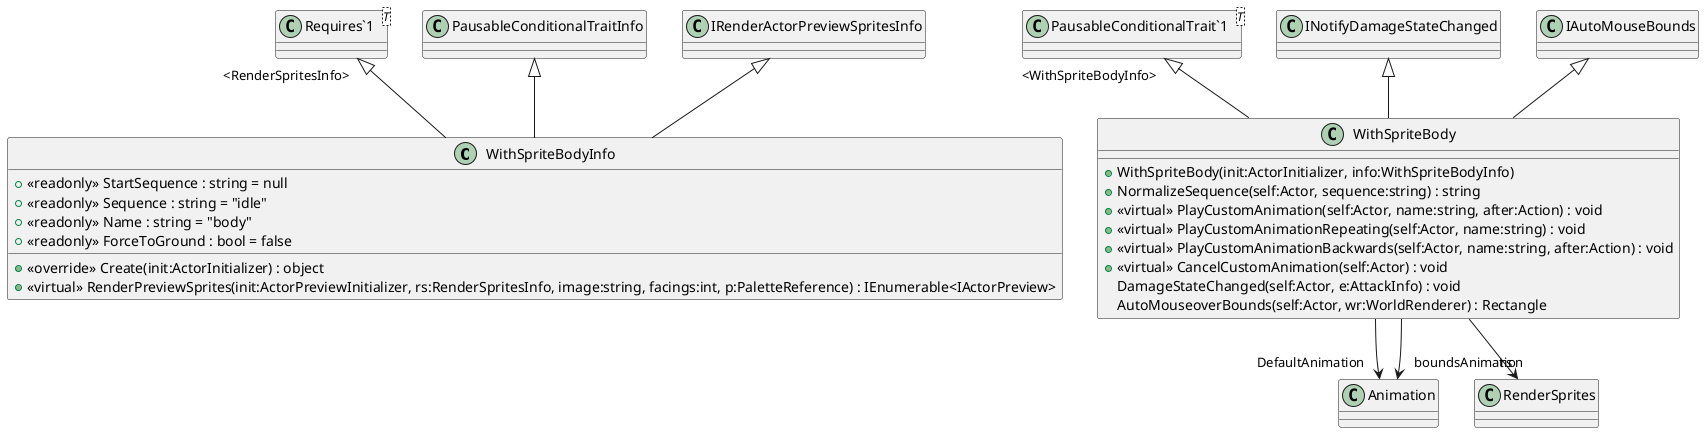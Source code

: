 @startuml
class WithSpriteBodyInfo {
    + <<readonly>> StartSequence : string = null
    + <<readonly>> Sequence : string = "idle"
    + <<readonly>> Name : string = "body"
    + <<readonly>> ForceToGround : bool = false
    + <<override>> Create(init:ActorInitializer) : object
    + <<virtual>> RenderPreviewSprites(init:ActorPreviewInitializer, rs:RenderSpritesInfo, image:string, facings:int, p:PaletteReference) : IEnumerable<IActorPreview>
}
class WithSpriteBody {
    + WithSpriteBody(init:ActorInitializer, info:WithSpriteBodyInfo)
    + NormalizeSequence(self:Actor, sequence:string) : string
    + <<virtual>> PlayCustomAnimation(self:Actor, name:string, after:Action) : void
    + <<virtual>> PlayCustomAnimationRepeating(self:Actor, name:string) : void
    + <<virtual>> PlayCustomAnimationBackwards(self:Actor, name:string, after:Action) : void
    + <<virtual>> CancelCustomAnimation(self:Actor) : void
    DamageStateChanged(self:Actor, e:AttackInfo) : void
    AutoMouseoverBounds(self:Actor, wr:WorldRenderer) : Rectangle
}
class "Requires`1"<T> {
}
class "PausableConditionalTrait`1"<T> {
}
PausableConditionalTraitInfo <|-- WithSpriteBodyInfo
IRenderActorPreviewSpritesInfo <|-- WithSpriteBodyInfo
"Requires`1" "<RenderSpritesInfo>" <|-- WithSpriteBodyInfo
"PausableConditionalTrait`1" "<WithSpriteBodyInfo>" <|-- WithSpriteBody
INotifyDamageStateChanged <|-- WithSpriteBody
IAutoMouseBounds <|-- WithSpriteBody
WithSpriteBody --> "DefaultAnimation" Animation
WithSpriteBody --> "rs" RenderSprites
WithSpriteBody --> "boundsAnimation" Animation
@enduml
